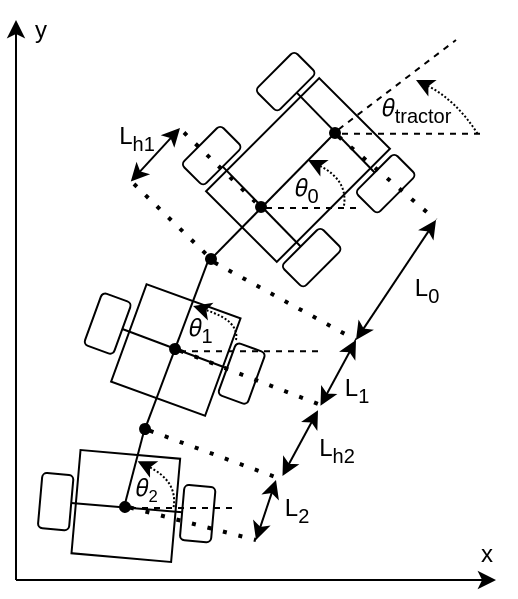 <mxfile version="24.7.17">
  <diagram name="Página-1" id="A14GIeARSN7JJWwDlLdd">
    <mxGraphModel dx="492" dy="288" grid="1" gridSize="10" guides="1" tooltips="1" connect="1" arrows="1" fold="1" page="1" pageScale="1" pageWidth="827" pageHeight="1169" math="0" shadow="0">
      <root>
        <mxCell id="0" />
        <mxCell id="1" parent="0" />
        <mxCell id="7N6fiP1eNQmAuQTjX71m-20" value="" style="group;rotation=-45;" parent="1" vertex="1" connectable="0">
          <mxGeometry x="200" y="160" width="104.82" height="90" as="geometry" />
        </mxCell>
        <mxCell id="7N6fiP1eNQmAuQTjX71m-1" value="" style="rounded=0;whiteSpace=wrap;html=1;rotation=-45;" parent="7N6fiP1eNQmAuQTjX71m-20" vertex="1">
          <mxGeometry x="21" y="10" width="80" height="50" as="geometry" />
        </mxCell>
        <mxCell id="7N6fiP1eNQmAuQTjX71m-3" value="" style="rounded=1;whiteSpace=wrap;html=1;rotation=-45;" parent="7N6fiP1eNQmAuQTjX71m-20" vertex="1">
          <mxGeometry x="41" y="-17" width="27.68" height="15.61" as="geometry" />
        </mxCell>
        <mxCell id="7N6fiP1eNQmAuQTjX71m-5" value="" style="rounded=1;whiteSpace=wrap;html=1;rotation=-45;" parent="7N6fiP1eNQmAuQTjX71m-20" vertex="1">
          <mxGeometry x="91" y="34" width="27.68" height="15.61" as="geometry" />
        </mxCell>
        <mxCell id="7N6fiP1eNQmAuQTjX71m-6" value="" style="rounded=1;whiteSpace=wrap;html=1;rotation=-45;" parent="7N6fiP1eNQmAuQTjX71m-20" vertex="1">
          <mxGeometry x="4" y="20" width="27.68" height="15.61" as="geometry" />
        </mxCell>
        <mxCell id="7N6fiP1eNQmAuQTjX71m-7" value="" style="rounded=1;whiteSpace=wrap;html=1;rotation=-45;" parent="7N6fiP1eNQmAuQTjX71m-20" vertex="1">
          <mxGeometry x="54" y="71" width="27.68" height="15.61" as="geometry" />
        </mxCell>
        <mxCell id="7N6fiP1eNQmAuQTjX71m-10" value="" style="endArrow=none;html=1;rounded=0;entryX=0.5;entryY=1;entryDx=0;entryDy=0;exitX=0.5;exitY=0;exitDx=0;exitDy=0;" parent="7N6fiP1eNQmAuQTjX71m-20" source="7N6fiP1eNQmAuQTjX71m-5" target="7N6fiP1eNQmAuQTjX71m-3" edge="1">
          <mxGeometry width="50" height="50" relative="1" as="geometry">
            <mxPoint x="151" y="170" as="sourcePoint" />
            <mxPoint x="151" y="100" as="targetPoint" />
          </mxGeometry>
        </mxCell>
        <mxCell id="7N6fiP1eNQmAuQTjX71m-11" value="" style="endArrow=none;html=1;rounded=0;entryX=0.5;entryY=1;entryDx=0;entryDy=0;exitX=0.5;exitY=0;exitDx=0;exitDy=0;" parent="7N6fiP1eNQmAuQTjX71m-20" source="7N6fiP1eNQmAuQTjX71m-7" target="7N6fiP1eNQmAuQTjX71m-6" edge="1">
          <mxGeometry width="50" height="50" relative="1" as="geometry">
            <mxPoint x="137" y="71" as="sourcePoint" />
            <mxPoint x="137" y="1" as="targetPoint" />
          </mxGeometry>
        </mxCell>
        <mxCell id="7N6fiP1eNQmAuQTjX71m-12" value="" style="ellipse;whiteSpace=wrap;html=1;aspect=fixed;labelBackgroundColor=default;fontColor=default;fillColor=#000000;rotation=-45;" parent="7N6fiP1eNQmAuQTjX71m-20" vertex="1">
          <mxGeometry x="77" y="14" width="5" height="5" as="geometry" />
        </mxCell>
        <mxCell id="7N6fiP1eNQmAuQTjX71m-13" value="" style="ellipse;whiteSpace=wrap;html=1;aspect=fixed;labelBackgroundColor=default;fontColor=default;fillColor=#000000;rotation=-45;" parent="7N6fiP1eNQmAuQTjX71m-20" vertex="1">
          <mxGeometry x="40" y="51" width="5" height="5" as="geometry" />
        </mxCell>
        <mxCell id="7N6fiP1eNQmAuQTjX71m-15" value="" style="endArrow=none;html=1;rounded=0;entryX=0;entryY=0.5;entryDx=0;entryDy=0;" parent="7N6fiP1eNQmAuQTjX71m-20" source="7N6fiP1eNQmAuQTjX71m-16" target="7N6fiP1eNQmAuQTjX71m-12" edge="1">
          <mxGeometry width="50" height="50" relative="1" as="geometry">
            <mxPoint x="17" y="79" as="sourcePoint" />
            <mxPoint x="15" y="45" as="targetPoint" />
          </mxGeometry>
        </mxCell>
        <mxCell id="7N6fiP1eNQmAuQTjX71m-16" value="" style="ellipse;whiteSpace=wrap;html=1;aspect=fixed;labelBackgroundColor=default;fontColor=default;fillColor=#000000;rotation=-45;" parent="7N6fiP1eNQmAuQTjX71m-20" vertex="1">
          <mxGeometry x="15" y="77" width="5" height="5" as="geometry" />
        </mxCell>
        <mxCell id="7N6fiP1eNQmAuQTjX71m-50" value="" style="endArrow=none;dashed=1;html=1;dashPattern=1 3;strokeWidth=2;rounded=0;exitX=0.5;exitY=1;exitDx=0;exitDy=0;" parent="7N6fiP1eNQmAuQTjX71m-20" edge="1">
          <mxGeometry width="50" height="50" relative="1" as="geometry">
            <mxPoint x="-21" y="42" as="sourcePoint" />
            <mxPoint x="15" y="77" as="targetPoint" />
          </mxGeometry>
        </mxCell>
        <mxCell id="7N6fiP1eNQmAuQTjX71m-49" value="" style="endArrow=none;dashed=1;html=1;dashPattern=1 3;strokeWidth=2;rounded=0;exitX=0.5;exitY=1;exitDx=0;exitDy=0;" parent="7N6fiP1eNQmAuQTjX71m-20" edge="1">
          <mxGeometry width="50" height="50" relative="1" as="geometry">
            <mxPoint x="3.998" y="16.268" as="sourcePoint" />
            <mxPoint x="39.73" y="51" as="targetPoint" />
          </mxGeometry>
        </mxCell>
        <mxCell id="7N6fiP1eNQmAuQTjX71m-90" value="" style="endArrow=none;dashed=1;html=1;rounded=0;" parent="7N6fiP1eNQmAuQTjX71m-20" edge="1">
          <mxGeometry width="50" height="50" relative="1" as="geometry">
            <mxPoint x="45" y="54" as="sourcePoint" />
            <mxPoint x="90" y="54" as="targetPoint" />
          </mxGeometry>
        </mxCell>
        <mxCell id="7N6fiP1eNQmAuQTjX71m-33" value="" style="group;rotation=-70;" parent="1" vertex="1" connectable="0">
          <mxGeometry x="160" y="250" width="71.82" height="87.22" as="geometry" />
        </mxCell>
        <mxCell id="7N6fiP1eNQmAuQTjX71m-22" value="" style="rounded=0;whiteSpace=wrap;html=1;rotation=-70;" parent="7N6fiP1eNQmAuQTjX71m-33" vertex="1">
          <mxGeometry x="14" y="10" width="51.82" height="50" as="geometry" />
        </mxCell>
        <mxCell id="7N6fiP1eNQmAuQTjX71m-23" value="" style="rounded=1;whiteSpace=wrap;html=1;rotation=-70;" parent="7N6fiP1eNQmAuQTjX71m-33" vertex="1">
          <mxGeometry x="-8" y="14" width="27.68" height="15.61" as="geometry" />
        </mxCell>
        <mxCell id="7N6fiP1eNQmAuQTjX71m-24" value="" style="rounded=1;whiteSpace=wrap;html=1;rotation=-70;" parent="7N6fiP1eNQmAuQTjX71m-33" vertex="1">
          <mxGeometry x="59" y="39" width="27.68" height="15.61" as="geometry" />
        </mxCell>
        <mxCell id="7N6fiP1eNQmAuQTjX71m-27" value="" style="endArrow=none;html=1;rounded=0;entryX=0.5;entryY=1;entryDx=0;entryDy=0;exitX=0.5;exitY=0;exitDx=0;exitDy=0;" parent="7N6fiP1eNQmAuQTjX71m-33" source="7N6fiP1eNQmAuQTjX71m-24" target="7N6fiP1eNQmAuQTjX71m-23" edge="1">
          <mxGeometry width="50" height="50" relative="1" as="geometry">
            <mxPoint x="169" y="144" as="sourcePoint" />
            <mxPoint x="139" y="80" as="targetPoint" />
          </mxGeometry>
        </mxCell>
        <mxCell id="7N6fiP1eNQmAuQTjX71m-29" value="" style="ellipse;whiteSpace=wrap;html=1;aspect=fixed;labelBackgroundColor=default;fontColor=default;fillColor=#000000;rotation=-70;" parent="7N6fiP1eNQmAuQTjX71m-33" vertex="1">
          <mxGeometry x="37" y="32" width="5" height="5" as="geometry" />
        </mxCell>
        <mxCell id="7N6fiP1eNQmAuQTjX71m-31" value="" style="endArrow=none;html=1;rounded=0;entryX=0;entryY=0.5;entryDx=0;entryDy=0;" parent="7N6fiP1eNQmAuQTjX71m-33" source="7N6fiP1eNQmAuQTjX71m-32" target="7N6fiP1eNQmAuQTjX71m-29" edge="1">
          <mxGeometry width="50" height="50" relative="1" as="geometry">
            <mxPoint x="13" y="107" as="sourcePoint" />
            <mxPoint x="-2" y="77" as="targetPoint" />
          </mxGeometry>
        </mxCell>
        <mxCell id="7N6fiP1eNQmAuQTjX71m-32" value="" style="ellipse;whiteSpace=wrap;html=1;aspect=fixed;labelBackgroundColor=default;fontColor=default;fillColor=#000000;rotation=-70;" parent="7N6fiP1eNQmAuQTjX71m-33" vertex="1">
          <mxGeometry x="22" y="72" width="5" height="5" as="geometry" />
        </mxCell>
        <mxCell id="7N6fiP1eNQmAuQTjX71m-94" value="𝜃&lt;sub&gt;1&lt;/sub&gt;" style="text;html=1;align=center;verticalAlign=middle;resizable=0;points=[];autosize=1;strokeColor=none;fillColor=none;" parent="7N6fiP1eNQmAuQTjX71m-33" vertex="1">
          <mxGeometry x="31.82" y="10" width="40" height="30" as="geometry" />
        </mxCell>
        <mxCell id="7N6fiP1eNQmAuQTjX71m-104" value="" style="endArrow=classic;html=1;rounded=0;curved=1;dashed=1;dashPattern=1 1;entryX=0.418;entryY=0.102;entryDx=0;entryDy=0;entryPerimeter=0;" parent="7N6fiP1eNQmAuQTjX71m-33" target="7N6fiP1eNQmAuQTjX71m-94" edge="1">
          <mxGeometry width="50" height="50" relative="1" as="geometry">
            <mxPoint x="70" y="30" as="sourcePoint" />
            <mxPoint x="51.82" y="10.3" as="targetPoint" />
            <Array as="points">
              <mxPoint x="71.82" y="20.3" />
            </Array>
          </mxGeometry>
        </mxCell>
        <mxCell id="7N6fiP1eNQmAuQTjX71m-35" value="" style="endArrow=none;html=1;rounded=0;entryX=0;entryY=0.5;entryDx=0;entryDy=0;exitX=1;exitY=0.5;exitDx=0;exitDy=0;" parent="1" source="7N6fiP1eNQmAuQTjX71m-29" target="7N6fiP1eNQmAuQTjX71m-16" edge="1">
          <mxGeometry width="50" height="50" relative="1" as="geometry">
            <mxPoint x="290" y="320" as="sourcePoint" />
            <mxPoint x="340" y="270" as="targetPoint" />
          </mxGeometry>
        </mxCell>
        <mxCell id="7N6fiP1eNQmAuQTjX71m-36" value="" style="group;rotation=95;" parent="1" vertex="1" connectable="0">
          <mxGeometry x="140" y="310" width="71.82" height="87.22" as="geometry" />
        </mxCell>
        <mxCell id="7N6fiP1eNQmAuQTjX71m-37" value="" style="rounded=0;whiteSpace=wrap;html=1;rotation=95;" parent="7N6fiP1eNQmAuQTjX71m-36" vertex="1">
          <mxGeometry x="9" y="28" width="51.82" height="50" as="geometry" />
        </mxCell>
        <mxCell id="7N6fiP1eNQmAuQTjX71m-38" value="" style="rounded=1;whiteSpace=wrap;html=1;rotation=95;" parent="7N6fiP1eNQmAuQTjX71m-36" vertex="1">
          <mxGeometry x="57" y="49" width="27.68" height="15.61" as="geometry" />
        </mxCell>
        <mxCell id="7N6fiP1eNQmAuQTjX71m-39" value="" style="rounded=1;whiteSpace=wrap;html=1;rotation=95;" parent="7N6fiP1eNQmAuQTjX71m-36" vertex="1">
          <mxGeometry x="-14" y="43" width="27.68" height="15.61" as="geometry" />
        </mxCell>
        <mxCell id="7N6fiP1eNQmAuQTjX71m-40" value="" style="endArrow=none;html=1;rounded=0;entryX=0.5;entryY=1;entryDx=0;entryDy=0;exitX=0.5;exitY=0;exitDx=0;exitDy=0;" parent="7N6fiP1eNQmAuQTjX71m-36" source="7N6fiP1eNQmAuQTjX71m-39" target="7N6fiP1eNQmAuQTjX71m-38" edge="1">
          <mxGeometry width="50" height="50" relative="1" as="geometry">
            <mxPoint x="-119" y="-18" as="sourcePoint" />
            <mxPoint x="-74" y="36" as="targetPoint" />
          </mxGeometry>
        </mxCell>
        <mxCell id="7N6fiP1eNQmAuQTjX71m-41" value="" style="ellipse;whiteSpace=wrap;html=1;aspect=fixed;labelBackgroundColor=default;fontColor=default;fillColor=#000000;rotation=95;" parent="7N6fiP1eNQmAuQTjX71m-36" vertex="1">
          <mxGeometry x="32" y="51" width="5" height="5" as="geometry" />
        </mxCell>
        <mxCell id="7N6fiP1eNQmAuQTjX71m-79" value="" style="endArrow=none;dashed=1;html=1;dashPattern=1 3;strokeWidth=2;rounded=0;exitX=0.5;exitY=0;exitDx=0;exitDy=0;" parent="7N6fiP1eNQmAuQTjX71m-36" source="7N6fiP1eNQmAuQTjX71m-41" edge="1">
          <mxGeometry width="50" height="50" relative="1" as="geometry">
            <mxPoint x="38.58" y="55.64" as="sourcePoint" />
            <mxPoint x="100" y="70" as="targetPoint" />
          </mxGeometry>
        </mxCell>
        <mxCell id="7N6fiP1eNQmAuQTjX71m-95" value="𝜃&lt;span style=&quot;font-size: 10px;&quot;&gt;&lt;sub&gt;2&lt;/sub&gt;&lt;/span&gt;" style="text;html=1;align=center;verticalAlign=middle;resizable=0;points=[];autosize=1;strokeColor=none;fillColor=none;" parent="7N6fiP1eNQmAuQTjX71m-36" vertex="1">
          <mxGeometry x="24.82" y="28.61" width="40" height="30" as="geometry" />
        </mxCell>
        <mxCell id="7N6fiP1eNQmAuQTjX71m-105" value="" style="endArrow=classic;html=1;rounded=0;exitX=0.975;exitY=0.76;exitDx=0;exitDy=0;exitPerimeter=0;curved=1;dashed=1;dashPattern=1 1;" parent="7N6fiP1eNQmAuQTjX71m-36" edge="1">
          <mxGeometry width="50" height="50" relative="1" as="geometry">
            <mxPoint x="58.82" y="53.61" as="sourcePoint" />
            <mxPoint x="40.82" y="30.61" as="targetPoint" />
            <Array as="points">
              <mxPoint x="60.82" y="40.61" />
            </Array>
          </mxGeometry>
        </mxCell>
        <mxCell id="7N6fiP1eNQmAuQTjX71m-42" value="" style="endArrow=none;html=1;rounded=0;entryX=0;entryY=0.5;entryDx=0;entryDy=0;exitX=0;exitY=0.5;exitDx=0;exitDy=0;" parent="1" source="7N6fiP1eNQmAuQTjX71m-32" target="7N6fiP1eNQmAuQTjX71m-41" edge="1">
          <mxGeometry width="50" height="50" relative="1" as="geometry">
            <mxPoint x="178" y="323" as="sourcePoint" />
            <mxPoint x="205" y="312" as="targetPoint" />
          </mxGeometry>
        </mxCell>
        <mxCell id="7N6fiP1eNQmAuQTjX71m-44" value="" style="endArrow=classic;html=1;rounded=0;" parent="1" edge="1">
          <mxGeometry width="50" height="50" relative="1" as="geometry">
            <mxPoint x="120" y="400" as="sourcePoint" />
            <mxPoint x="360" y="400" as="targetPoint" />
          </mxGeometry>
        </mxCell>
        <mxCell id="7N6fiP1eNQmAuQTjX71m-45" value="" style="endArrow=classic;html=1;rounded=0;" parent="1" edge="1">
          <mxGeometry width="50" height="50" relative="1" as="geometry">
            <mxPoint x="120" y="400" as="sourcePoint" />
            <mxPoint x="120" y="120" as="targetPoint" />
          </mxGeometry>
        </mxCell>
        <mxCell id="7N6fiP1eNQmAuQTjX71m-46" value="x" style="text;html=1;align=center;verticalAlign=middle;resizable=0;points=[];autosize=1;strokeColor=none;fillColor=none;" parent="1" vertex="1">
          <mxGeometry x="340" y="372.22" width="30" height="30" as="geometry" />
        </mxCell>
        <mxCell id="7N6fiP1eNQmAuQTjX71m-47" value="y" style="text;html=1;align=center;verticalAlign=middle;resizable=0;points=[];autosize=1;strokeColor=none;fillColor=none;" parent="1" vertex="1">
          <mxGeometry x="117" y="110" width="30" height="30" as="geometry" />
        </mxCell>
        <mxCell id="7N6fiP1eNQmAuQTjX71m-48" value="" style="endArrow=classic;startArrow=classic;html=1;rounded=0;exitX=1;exitY=0.5;exitDx=0;exitDy=0;" parent="1" edge="1">
          <mxGeometry width="50" height="50" relative="1" as="geometry">
            <mxPoint x="177.41" y="200.775" as="sourcePoint" />
            <mxPoint x="202.0" y="174" as="targetPoint" />
          </mxGeometry>
        </mxCell>
        <mxCell id="7N6fiP1eNQmAuQTjX71m-62" value="L&lt;sub&gt;h1&lt;/sub&gt;" style="text;html=1;align=center;verticalAlign=middle;resizable=0;points=[];autosize=1;strokeColor=none;fillColor=none;" parent="1" vertex="1">
          <mxGeometry x="159.91" y="164" width="40" height="30" as="geometry" />
        </mxCell>
        <mxCell id="7N6fiP1eNQmAuQTjX71m-67" value="L&lt;sub&gt;1&lt;/sub&gt;" style="text;html=1;align=center;verticalAlign=middle;resizable=0;points=[];autosize=1;strokeColor=none;fillColor=none;" parent="1" vertex="1">
          <mxGeometry x="270" y="290" width="40" height="30" as="geometry" />
        </mxCell>
        <mxCell id="7N6fiP1eNQmAuQTjX71m-68" value="" style="endArrow=classic;startArrow=classic;html=1;rounded=0;exitX=0.356;exitY=-0.004;exitDx=0;exitDy=0;exitPerimeter=0;" parent="1" edge="1">
          <mxGeometry width="50" height="50" relative="1" as="geometry">
            <mxPoint x="272.24" y="312.88" as="sourcePoint" />
            <mxPoint x="290" y="280" as="targetPoint" />
          </mxGeometry>
        </mxCell>
        <mxCell id="7N6fiP1eNQmAuQTjX71m-69" value="" style="endArrow=none;dashed=1;html=1;dashPattern=1 3;strokeWidth=2;rounded=0;exitX=0.5;exitY=1;exitDx=0;exitDy=0;" parent="1" source="7N6fiP1eNQmAuQTjX71m-16" edge="1">
          <mxGeometry width="50" height="50" relative="1" as="geometry">
            <mxPoint x="420" y="270" as="sourcePoint" />
            <mxPoint x="290" y="280" as="targetPoint" />
          </mxGeometry>
        </mxCell>
        <mxCell id="7N6fiP1eNQmAuQTjX71m-71" value="" style="endArrow=none;dashed=1;html=1;dashPattern=1 3;strokeWidth=2;rounded=0;exitX=0.5;exitY=1;exitDx=0;exitDy=0;entryX=0.392;entryY=0;entryDx=0;entryDy=0;entryPerimeter=0;" parent="1" source="7N6fiP1eNQmAuQTjX71m-29" edge="1">
          <mxGeometry width="50" height="50" relative="1" as="geometry">
            <mxPoint x="201.73" y="286.73" as="sourcePoint" />
            <mxPoint x="273.68" y="313" as="targetPoint" />
          </mxGeometry>
        </mxCell>
        <mxCell id="7N6fiP1eNQmAuQTjX71m-77" value="" style="endArrow=classic;startArrow=classic;html=1;rounded=0;exitX=0.356;exitY=-0.004;exitDx=0;exitDy=0;exitPerimeter=0;" parent="1" edge="1">
          <mxGeometry width="50" height="50" relative="1" as="geometry">
            <mxPoint x="253.24" y="348" as="sourcePoint" />
            <mxPoint x="271" y="315.12" as="targetPoint" />
          </mxGeometry>
        </mxCell>
        <mxCell id="7N6fiP1eNQmAuQTjX71m-76" value="" style="endArrow=none;dashed=1;html=1;dashPattern=1 3;strokeWidth=2;rounded=0;exitX=0.5;exitY=1;exitDx=0;exitDy=0;entryX=0.042;entryY=0.975;entryDx=0;entryDy=0;entryPerimeter=0;" parent="1" source="7N6fiP1eNQmAuQTjX71m-32" edge="1">
          <mxGeometry width="50" height="50" relative="1" as="geometry">
            <mxPoint x="190.15" y="325" as="sourcePoint" />
            <mxPoint x="251.68" y="349.25" as="targetPoint" />
          </mxGeometry>
        </mxCell>
        <mxCell id="7N6fiP1eNQmAuQTjX71m-78" value="L&lt;sub&gt;h2&lt;/sub&gt;" style="text;html=1;align=center;verticalAlign=middle;resizable=0;points=[];autosize=1;strokeColor=none;fillColor=none;" parent="1" vertex="1">
          <mxGeometry x="260" y="320" width="40" height="30" as="geometry" />
        </mxCell>
        <mxCell id="7N6fiP1eNQmAuQTjX71m-80" value="" style="endArrow=classic;startArrow=classic;html=1;rounded=0;" parent="1" edge="1">
          <mxGeometry width="50" height="50" relative="1" as="geometry">
            <mxPoint x="240" y="380" as="sourcePoint" />
            <mxPoint x="250" y="350" as="targetPoint" />
          </mxGeometry>
        </mxCell>
        <mxCell id="7N6fiP1eNQmAuQTjX71m-81" value="L&lt;sub&gt;2&lt;/sub&gt;" style="text;html=1;align=center;verticalAlign=middle;resizable=0;points=[];autosize=1;strokeColor=none;fillColor=none;" parent="1" vertex="1">
          <mxGeometry x="240" y="350" width="40" height="30" as="geometry" />
        </mxCell>
        <mxCell id="7N6fiP1eNQmAuQTjX71m-82" value="" style="endArrow=none;dashed=1;html=1;dashPattern=1 3;strokeWidth=2;rounded=0;exitX=0.5;exitY=1;exitDx=0;exitDy=0;" parent="1" source="7N6fiP1eNQmAuQTjX71m-12" edge="1">
          <mxGeometry width="50" height="50" relative="1" as="geometry">
            <mxPoint x="359.73" y="211" as="sourcePoint" />
            <mxPoint x="330" y="220" as="targetPoint" />
          </mxGeometry>
        </mxCell>
        <mxCell id="7N6fiP1eNQmAuQTjX71m-83" value="L&lt;sub&gt;0&lt;/sub&gt;" style="text;html=1;align=center;verticalAlign=middle;resizable=0;points=[];autosize=1;strokeColor=none;fillColor=none;" parent="1" vertex="1">
          <mxGeometry x="304.82" y="240" width="40" height="30" as="geometry" />
        </mxCell>
        <mxCell id="7N6fiP1eNQmAuQTjX71m-84" value="" style="endArrow=classic;startArrow=classic;html=1;rounded=0;" parent="1" edge="1">
          <mxGeometry width="50" height="50" relative="1" as="geometry">
            <mxPoint x="290" y="280" as="sourcePoint" />
            <mxPoint x="330" y="220" as="targetPoint" />
          </mxGeometry>
        </mxCell>
        <mxCell id="7N6fiP1eNQmAuQTjX71m-86" value="" style="endArrow=none;dashed=1;html=1;rounded=0;" parent="1" edge="1">
          <mxGeometry width="50" height="50" relative="1" as="geometry">
            <mxPoint x="283" y="176.9" as="sourcePoint" />
            <mxPoint x="353" y="176.9" as="targetPoint" />
          </mxGeometry>
        </mxCell>
        <mxCell id="7N6fiP1eNQmAuQTjX71m-87" value="" style="endArrow=none;dashed=1;html=1;rounded=0;exitX=1;exitY=0.5;exitDx=0;exitDy=0;" parent="1" source="7N6fiP1eNQmAuQTjX71m-12" edge="1">
          <mxGeometry width="50" height="50" relative="1" as="geometry">
            <mxPoint x="289.82" y="140" as="sourcePoint" />
            <mxPoint x="340" y="130" as="targetPoint" />
          </mxGeometry>
        </mxCell>
        <mxCell id="7N6fiP1eNQmAuQTjX71m-88" value="𝜃&lt;sub&gt;tractor&lt;/sub&gt;" style="text;html=1;align=center;verticalAlign=middle;resizable=0;points=[];autosize=1;strokeColor=none;fillColor=none;" parent="1" vertex="1">
          <mxGeometry x="290" y="150" width="60" height="30" as="geometry" />
        </mxCell>
        <mxCell id="7N6fiP1eNQmAuQTjX71m-93" value="" style="endArrow=none;dashed=1;html=1;rounded=0;" parent="1" edge="1">
          <mxGeometry width="50" height="50" relative="1" as="geometry">
            <mxPoint x="202" y="285.67" as="sourcePoint" />
            <mxPoint x="272" y="285.67" as="targetPoint" />
          </mxGeometry>
        </mxCell>
        <mxCell id="7N6fiP1eNQmAuQTjX71m-98" value="" style="endArrow=none;dashed=1;html=1;rounded=0;" parent="1" edge="1">
          <mxGeometry width="50" height="50" relative="1" as="geometry">
            <mxPoint x="177" y="364.0" as="sourcePoint" />
            <mxPoint x="230" y="364" as="targetPoint" />
          </mxGeometry>
        </mxCell>
        <mxCell id="7N6fiP1eNQmAuQTjX71m-100" value="" style="endArrow=classic;html=1;rounded=0;exitX=1.013;exitY=0.895;exitDx=0;exitDy=0;exitPerimeter=0;curved=1;dashed=1;dashPattern=1 1;" parent="1" source="7N6fiP1eNQmAuQTjX71m-88" edge="1">
          <mxGeometry width="50" height="50" relative="1" as="geometry">
            <mxPoint x="390" y="230" as="sourcePoint" />
            <mxPoint x="320" y="150" as="targetPoint" />
            <Array as="points">
              <mxPoint x="340" y="160" />
            </Array>
          </mxGeometry>
        </mxCell>
        <mxCell id="7N6fiP1eNQmAuQTjX71m-101" value="𝜃&lt;sub&gt;0&lt;/sub&gt;" style="text;html=1;align=center;verticalAlign=middle;resizable=0;points=[];autosize=1;strokeColor=none;fillColor=none;" parent="1" vertex="1">
          <mxGeometry x="245" y="190" width="40" height="30" as="geometry" />
        </mxCell>
        <mxCell id="7N6fiP1eNQmAuQTjX71m-102" value="" style="endArrow=classic;html=1;rounded=0;exitX=0.975;exitY=0.76;exitDx=0;exitDy=0;exitPerimeter=0;curved=1;dashed=1;dashPattern=1 1;" parent="1" source="7N6fiP1eNQmAuQTjX71m-101" edge="1">
          <mxGeometry width="50" height="50" relative="1" as="geometry">
            <mxPoint x="287" y="217" as="sourcePoint" />
            <mxPoint x="266" y="190" as="targetPoint" />
            <Array as="points">
              <mxPoint x="286" y="200" />
            </Array>
          </mxGeometry>
        </mxCell>
      </root>
    </mxGraphModel>
  </diagram>
</mxfile>
